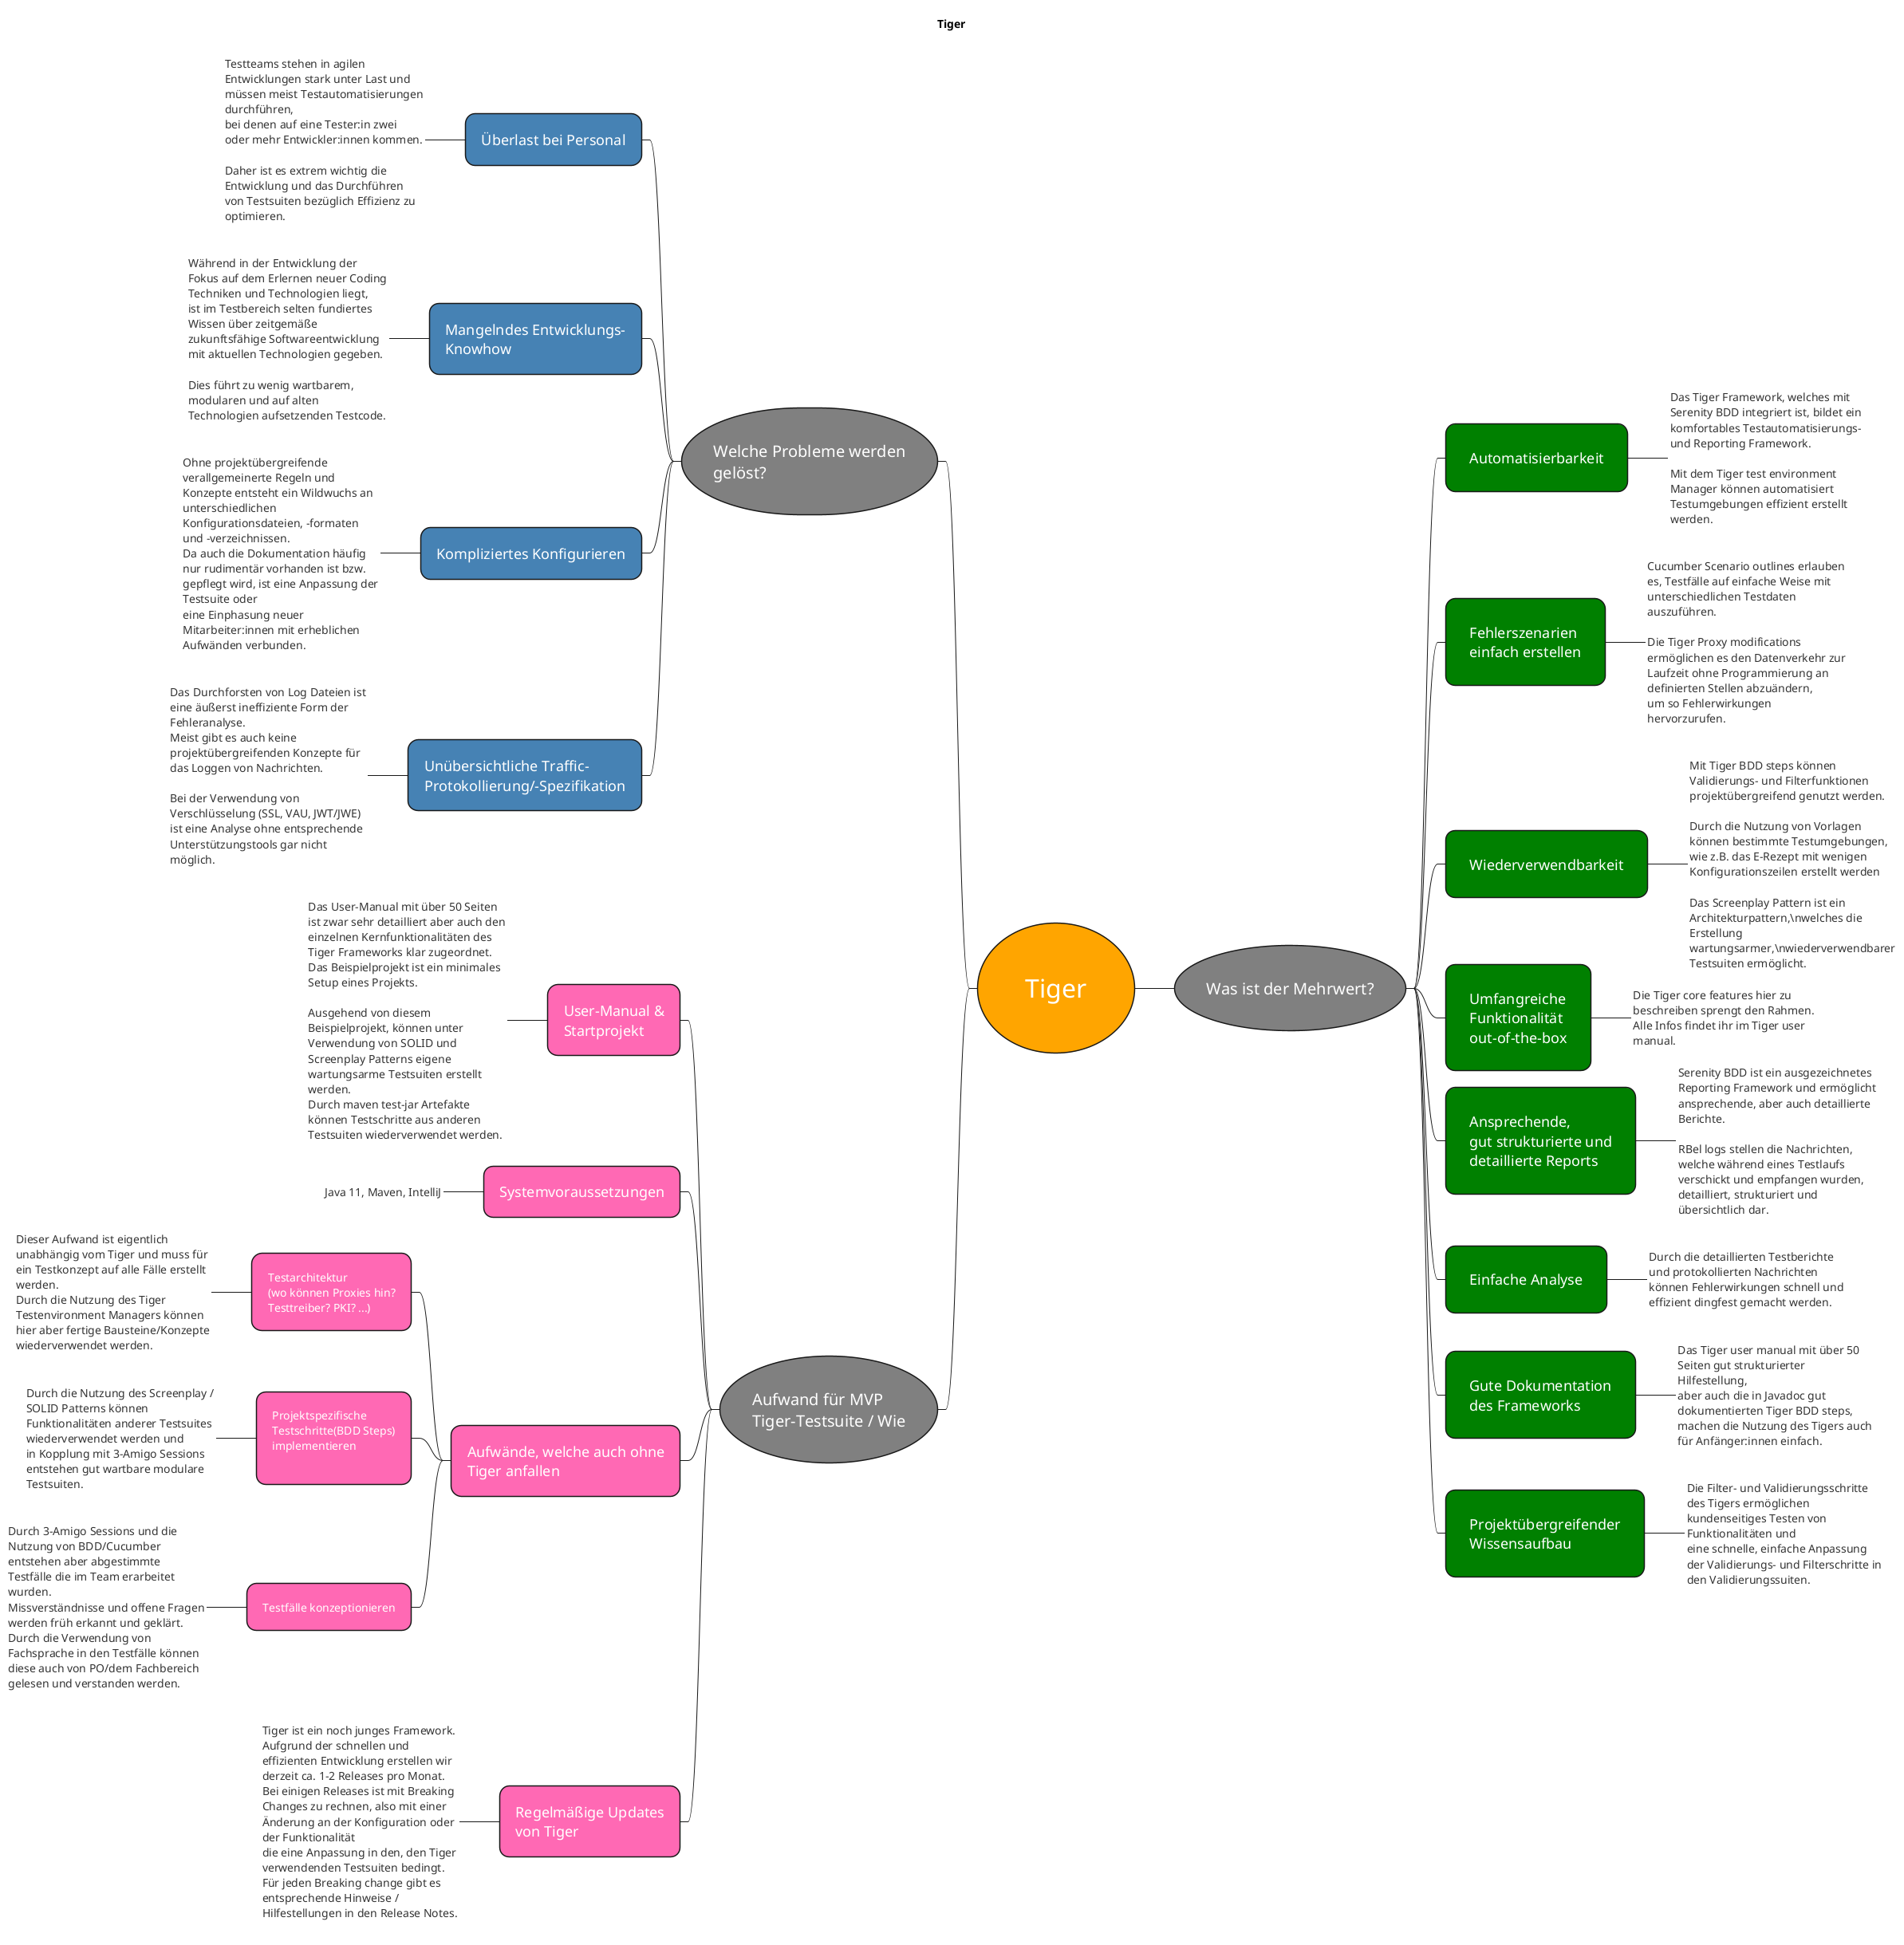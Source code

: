 @startmindmap

<style>
.root {
    Margin 20
    }
mindmapDiagram {
    node {
      BackgroundColor DarkGray
      FontColor white
      Padding 20
      MaximumWidth 250
    }
    rootnode {
      BackgroundColor orange
      FontSize 32
      Padding 60
      RoundCorner 300
    }
    :depth(1) {
      BackGroundColor Gray
      FontSize 20
      Padding 40
      RoundCorner 300
    }
    :depth(2) {
      FontSize 18
    }
    boxless {
      FontColor #333333
      Padding 60
    }
    .green {
      BackGroundColor Green
      Padding 30
    }
    .blue {
      BackGroundColor SteelBlue
    }
    .rose {
      BackGroundColor HotPink
    }
}
</style>

title Tiger

* Tiger
** Was ist der Mehrwert?
*** Automatisierbarkeit <<green>>
****_:
Das Tiger Framework, welches mit Serenity BDD integriert ist, bildet ein komfortables Testautomatisierungs- und Reporting Framework.

Mit dem Tiger test environment Manager können automatisiert Testumgebungen effizient erstellt werden.
;
*** Fehlerszenarien\neinfach erstellen <<green>>
****_:
Cucumber Scenario outlines erlauben es, Testfälle auf einfache Weise mit unterschiedlichen Testdaten auszuführen.

Die Tiger Proxy modifications ermöglichen es den Datenverkehr zur Laufzeit ohne Programmierung an definierten Stellen abzuändern,
um so Fehlerwirkungen hervorzurufen.
;
*** Wiederverwendbarkeit <<green>>
****_:
Mit Tiger BDD steps können Validierungs- und Filterfunktionen projektübergreifend genutzt werden.

Durch die Nutzung von Vorlagen können bestimmte Testumgebungen, wie z.B. das E-Rezept mit wenigen Konfigurationszeilen erstellt werden

Das Screenplay Pattern ist ein Architekturpattern,\nwelches die Erstellung wartungsarmer,\nwiederverwendbarer Testsuiten ermöglicht.
;
*** Umfangreiche\nFunktionalität\nout-of-the-box <<green>>
****_ Die Tiger core features hier zu beschreiben sprengt den Rahmen. Alle Infos findet ihr im Tiger user manual.
*** Ansprechende,\ngut strukturierte und\ndetaillierte Reports <<green>>
****_:
Serenity BDD ist ein ausgezeichnetes Reporting Framework und ermöglicht ansprechende, aber auch detaillierte Berichte.

RBel logs stellen die Nachrichten, welche während eines Testlaufs verschickt und empfangen wurden, detailliert, strukturiert und übersichtlich dar.
;
*** Einfache Analyse <<green>>
****_:
Durch die detaillierten Testberichte und protokollierten Nachrichten können Fehlerwirkungen schnell und effizient dingfest gemacht werden.
;
*** Gute Dokumentation\ndes Frameworks <<green>>
****_:
Das Tiger user manual mit über 50 Seiten gut strukturierter Hilfestellung,
aber auch die in Javadoc gut dokumentierten Tiger BDD steps, machen die Nutzung des Tigers auch für Anfänger:innen einfach.
;
*** Projektübergreifender\nWissensaufbau <<green>>
****_:
Die Filter- und Validierungsschritte des Tigers ermöglichen kundenseitiges Testen von Funktionalitäten und
eine schnelle, einfache Anpassung der Validierungs- und Filterschritte in den Validierungssuiten.
;

left side

** Welche Probleme werden gelöst?
*** Überlast bei Personal <<blue>>
****_:
Testteams stehen in agilen Entwicklungen stark unter Last und müssen meist Testautomatisierungen durchführen,
bei denen auf eine Tester:in zwei oder mehr Entwickler:innen kommen.

Daher ist es extrem wichtig die Entwicklung und das Durchführen von Testsuiten bezüglich Effizienz zu optimieren.
;
*** Mangelndes Entwicklungs-\nKnowhow <<blue>>
****_:
Während in der Entwicklung der Fokus auf dem Erlernen neuer Coding Techniken und Technologien liegt,
ist im Testbereich selten fundiertes Wissen über zeitgemäße zukunftsfähige Softwareentwicklung mit aktuellen Technologien gegeben.

Dies führt zu wenig wartbarem, modularen und auf alten Technologien aufsetzenden Testcode.
;
*** Kompliziertes Konfigurieren <<blue>>
****_:
Ohne projektübergreifende verallgemeinerte Regeln und Konzepte entsteht ein Wildwuchs an unterschiedlichen Konfigurationsdateien, -formaten und -verzeichnissen.
Da auch die Dokumentation häufig nur rudimentär vorhanden ist bzw. gepflegt wird, ist eine Anpassung der Testsuite oder
eine Einphasung neuer Mitarbeiter:innen mit erheblichen Aufwänden verbunden.
;
*** Unübersichtliche Traffic-\nProtokollierung/-Spezifikation <<blue>>
****_:
Das Durchforsten von Log Dateien ist eine äußerst ineffiziente Form der Fehleranalyse.
Meist gibt es auch keine projektübergreifenden Konzepte für das Loggen von Nachrichten.

Bei der Verwendung von Verschlüsselung (SSL, VAU, JWT/JWE) ist eine Analyse ohne entsprechende Unterstützungstools gar nicht möglich.
;
** Aufwand für MVP Tiger-Testsuite / Wie
*** User-Manual &\nStartprojekt <<rose>>
****_:
Das User-Manual mit über 50 Seiten ist zwar sehr detailliert aber auch den einzelnen Kernfunktionalitäten des Tiger Frameworks klar zugeordnet.
Das Beispielprojekt ist ein minimales Setup eines Projekts.

Ausgehend von diesem Beispielprojekt, können unter Verwendung von SOLID und Screenplay Patterns eigene wartungsarme Testsuiten erstellt werden.
Durch maven test-jar Artefakte können Testschritte aus anderen Testsuiten wiederverwendet werden.
;
*** Systemvoraussetzungen <<rose>>
****_:
Java 11, Maven, IntelliJ
;
*** Aufwände, welche auch ohne Tiger anfallen <<rose>>
**** Testarchitektur\n(wo können Proxies hin?\nTesttreiber? PKI? ...) <<rose>>
*****_:
Dieser Aufwand ist eigentlich unabhängig vom Tiger und muss für ein Testkonzept auf alle Fälle erstellt werden.
Durch die Nutzung des Tiger Testenvironment Managers können hier aber fertige Bausteine/Konzepte wiederverwendet werden.
;
**** Projektspezifische\nTestschritte(BDD Steps)\nimplementieren\n <<rose>>
*****_:
Durch die Nutzung des Screenplay / SOLID Patterns können Funktionalitäten anderer Testsuites wiederverwendet werden und
in Kopplung mit 3-Amigo Sessions entstehen gut wartbare modulare Testsuiten.
;
**** Testfälle konzeptionieren <<rose>>
*****_:
Durch 3-Amigo Sessions und die Nutzung von BDD/Cucumber entstehen aber abgestimmte Testfälle die im Team erarbeitet wurden.
Missverständnisse und offene Fragen werden früh erkannt und geklärt.
Durch die Verwendung von Fachsprache in den Testfälle können diese auch von PO/dem Fachbereich gelesen und verstanden werden.
;
*** Regelmäßige Updates\nvon Tiger <<rose>>
****_:
Tiger ist ein noch junges Framework. Aufgrund der schnellen und effizienten Entwicklung erstellen wir derzeit ca. 1-2 Releases pro Monat.
Bei einigen Releases ist mit Breaking Changes zu rechnen, also mit einer Änderung an der Konfiguration oder der Funktionalität
die eine Anpassung in den, den Tiger verwendenden Testsuiten bedingt. Für jeden Breaking change gibt es entsprechende Hinweise / Hilfestellungen in den Release Notes.
;
@endmindmap

